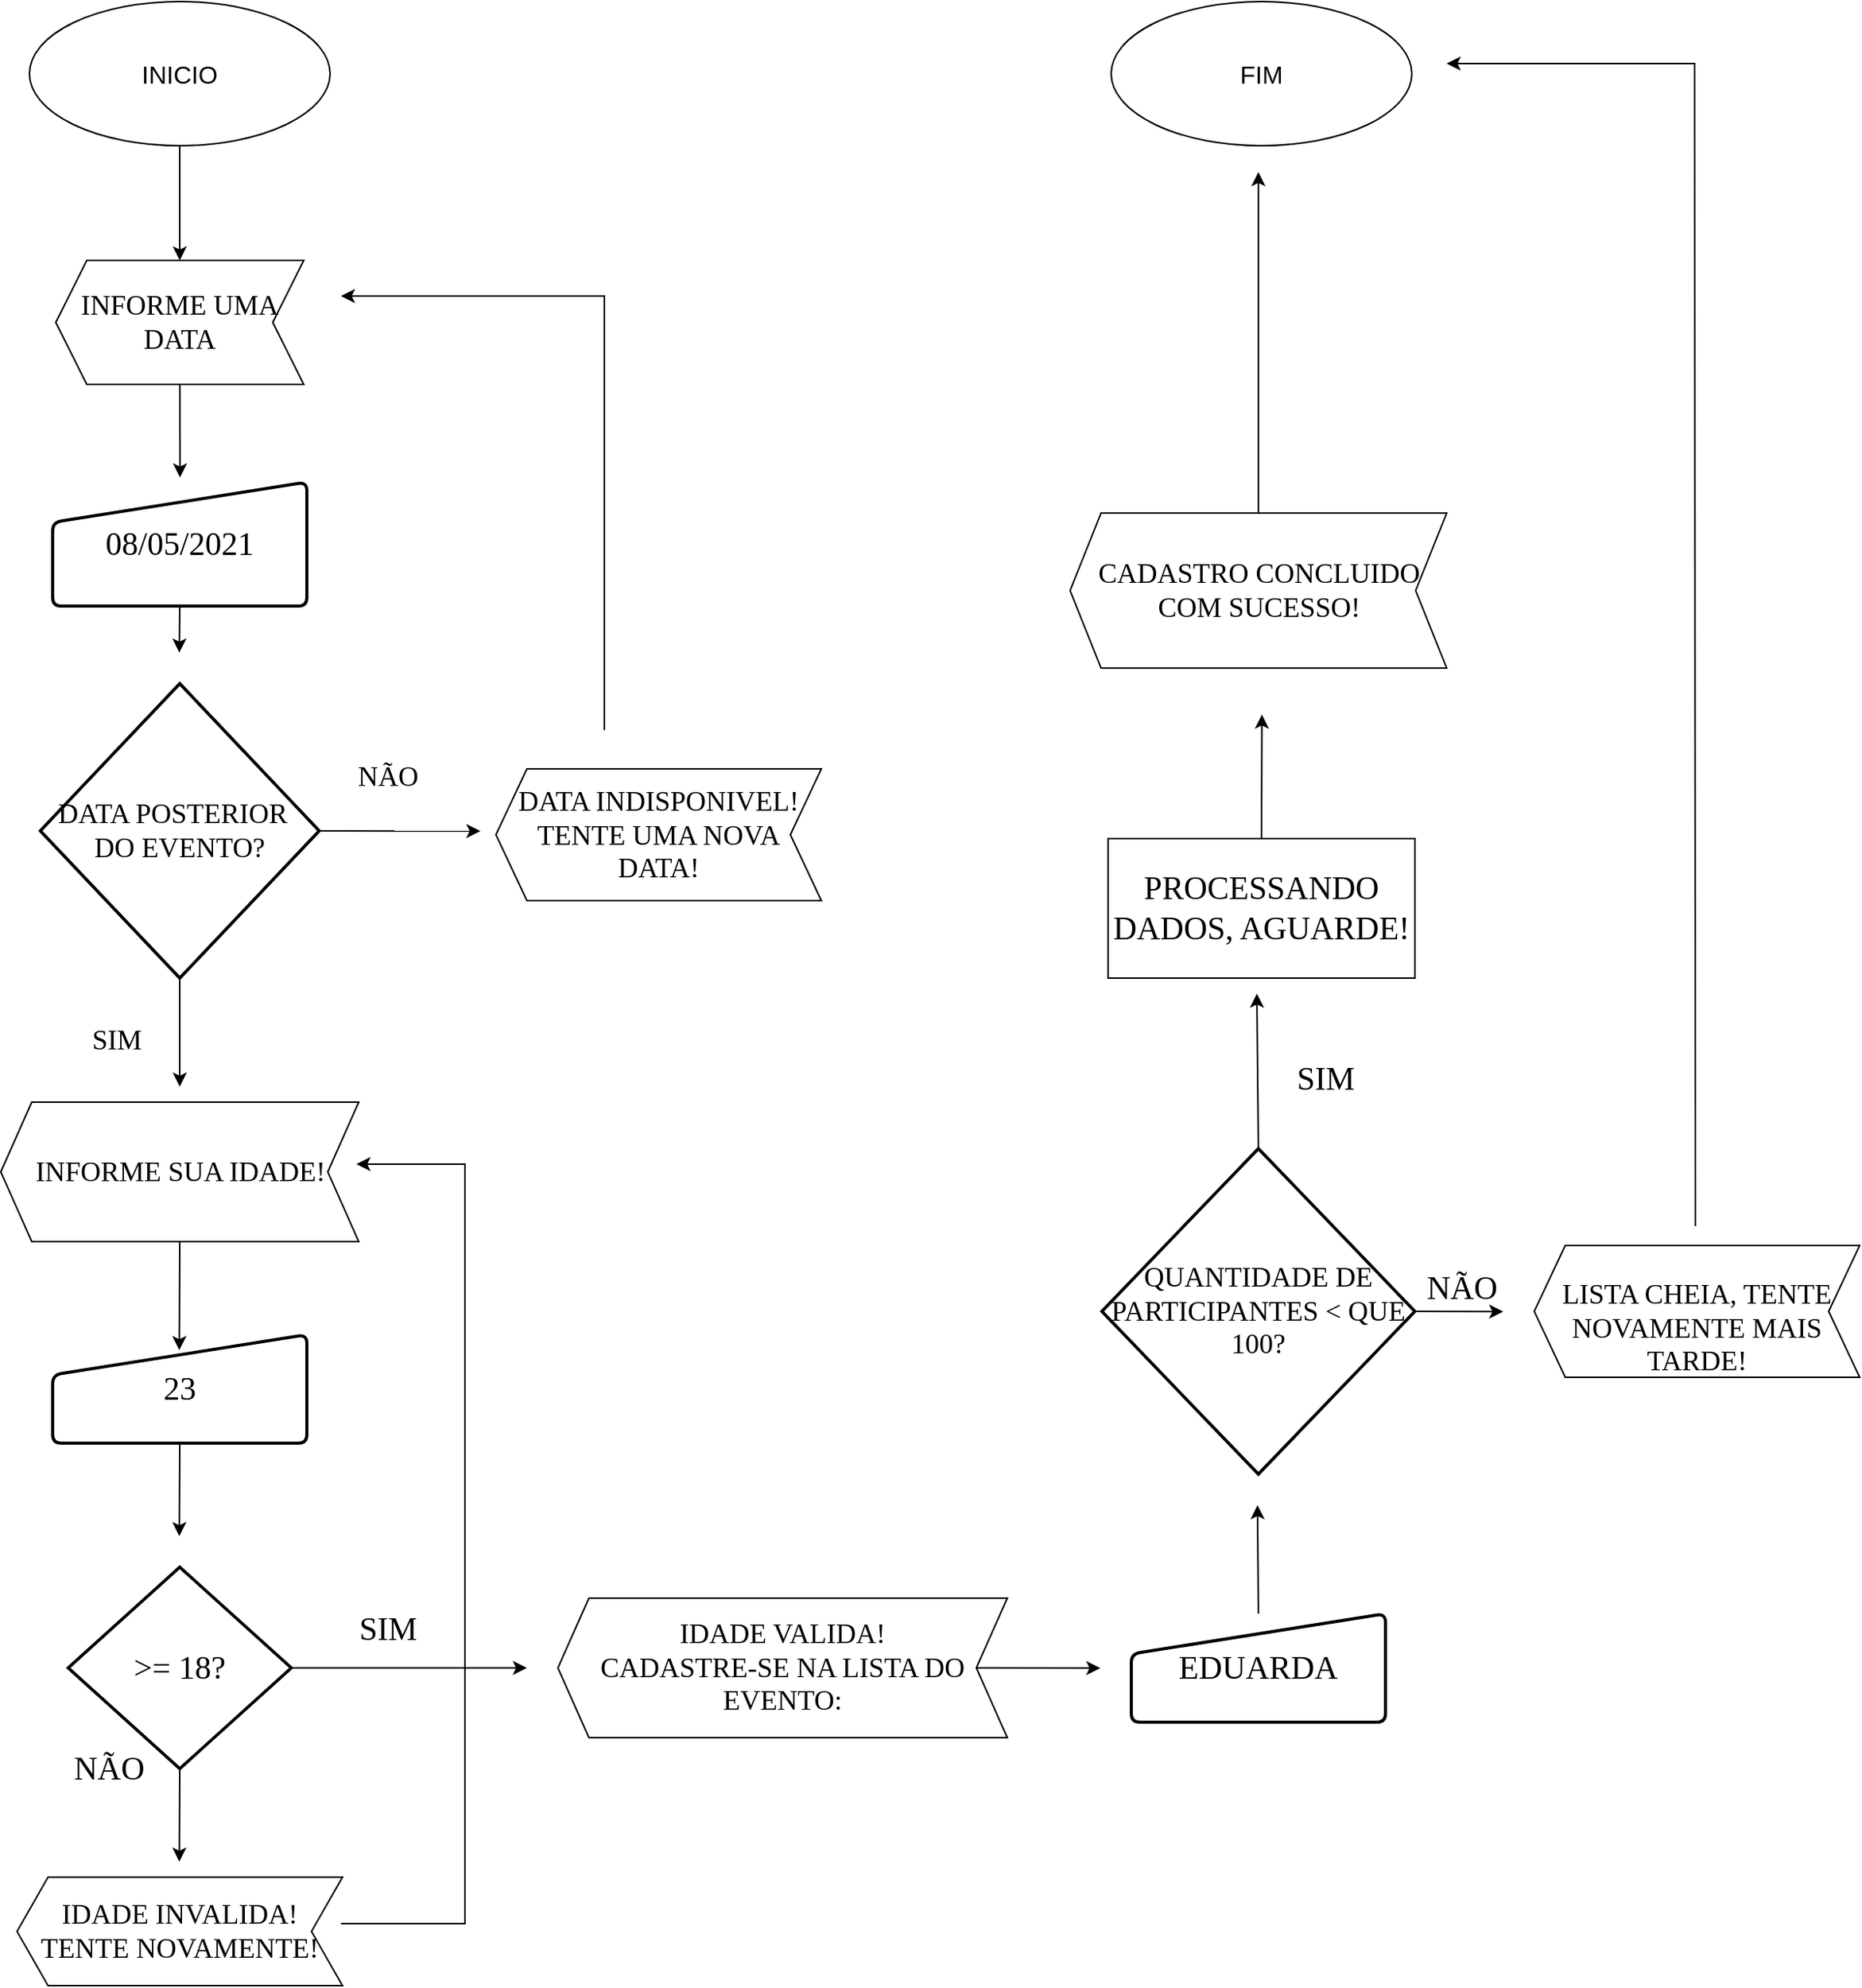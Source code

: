 <mxfile version="16.2.1" type="github">
  <diagram id="C5RBs43oDa-KdzZeNtuy" name="Page-1">
    <mxGraphModel dx="868" dy="1619" grid="1" gridSize="10" guides="1" tooltips="1" connect="1" arrows="1" fold="1" page="1" pageScale="1" pageWidth="827" pageHeight="1169" math="0" shadow="0">
      <root>
        <mxCell id="WIyWlLk6GJQsqaUBKTNV-0" />
        <mxCell id="WIyWlLk6GJQsqaUBKTNV-1" parent="WIyWlLk6GJQsqaUBKTNV-0" />
        <mxCell id="Xpy7azgNWkUGN70adYCI-53" style="edgeStyle=none;rounded=0;orthogonalLoop=1;jettySize=auto;html=1;exitX=0.5;exitY=1;exitDx=0;exitDy=0;entryX=0.5;entryY=1;entryDx=0;entryDy=0;fontFamily=Times New Roman;fontSize=21;" parent="WIyWlLk6GJQsqaUBKTNV-1" source="Xpy7azgNWkUGN70adYCI-1" target="Xpy7azgNWkUGN70adYCI-5" edge="1">
          <mxGeometry relative="1" as="geometry" />
        </mxCell>
        <mxCell id="Xpy7azgNWkUGN70adYCI-1" value="&lt;font style=&quot;vertical-align: inherit&quot;&gt;&lt;font style=&quot;vertical-align: inherit&quot;&gt;&lt;font size=&quot;3&quot;&gt;INICIO&lt;/font&gt;&lt;br&gt;&lt;/font&gt;&lt;/font&gt;" style="ellipse;whiteSpace=wrap;html=1;" parent="WIyWlLk6GJQsqaUBKTNV-1" vertex="1">
          <mxGeometry x="29" y="-1150" width="194" height="93" as="geometry" />
        </mxCell>
        <mxCell id="Xpy7azgNWkUGN70adYCI-9" style="edgeStyle=none;rounded=0;orthogonalLoop=1;jettySize=auto;html=1;exitX=0.5;exitY=1;exitDx=0;exitDy=0;fontFamily=Times New Roman;fontSize=18;" parent="WIyWlLk6GJQsqaUBKTNV-1" source="Xpy7azgNWkUGN70adYCI-5" edge="1">
          <mxGeometry relative="1" as="geometry">
            <mxPoint x="126.176" y="-843" as="targetPoint" />
          </mxGeometry>
        </mxCell>
        <mxCell id="Xpy7azgNWkUGN70adYCI-5" value="&lt;font style=&quot;vertical-align: inherit&quot;&gt;&lt;font style=&quot;vertical-align: inherit&quot;&gt;INFORME UMA DATA&lt;/font&gt;&lt;/font&gt;" style="shape=step;perimeter=stepPerimeter;whiteSpace=wrap;html=1;fixedSize=1;fontFamily=Times New Roman;fontSize=18;gradientColor=#ffffff;direction=west;" parent="WIyWlLk6GJQsqaUBKTNV-1" vertex="1">
          <mxGeometry x="46" y="-983" width="160" height="80" as="geometry" />
        </mxCell>
        <mxCell id="Xpy7azgNWkUGN70adYCI-15" style="edgeStyle=none;rounded=0;orthogonalLoop=1;jettySize=auto;html=1;exitX=0.5;exitY=1;exitDx=0;exitDy=0;fontFamily=Times New Roman;fontSize=18;" parent="WIyWlLk6GJQsqaUBKTNV-1" source="Xpy7azgNWkUGN70adYCI-14" edge="1">
          <mxGeometry relative="1" as="geometry">
            <mxPoint x="125.714" y="-730" as="targetPoint" />
          </mxGeometry>
        </mxCell>
        <mxCell id="Xpy7azgNWkUGN70adYCI-14" value="&lt;font style=&quot;font-size: 21px&quot;&gt;08/05/2021&lt;/font&gt;" style="html=1;strokeWidth=2;shape=manualInput;whiteSpace=wrap;rounded=1;size=26;arcSize=11;fontFamily=Times New Roman;fontSize=18;gradientColor=#ffffff;" parent="WIyWlLk6GJQsqaUBKTNV-1" vertex="1">
          <mxGeometry x="44" y="-840" width="164" height="80" as="geometry" />
        </mxCell>
        <mxCell id="Xpy7azgNWkUGN70adYCI-17" style="edgeStyle=none;rounded=0;orthogonalLoop=1;jettySize=auto;html=1;exitX=1;exitY=0.5;exitDx=0;exitDy=0;exitPerimeter=0;fontFamily=Times New Roman;fontSize=18;" parent="WIyWlLk6GJQsqaUBKTNV-1" source="Xpy7azgNWkUGN70adYCI-16" edge="1">
          <mxGeometry relative="1" as="geometry">
            <mxPoint x="320" y="-614.857" as="targetPoint" />
          </mxGeometry>
        </mxCell>
        <mxCell id="Xpy7azgNWkUGN70adYCI-22" style="edgeStyle=none;rounded=0;orthogonalLoop=1;jettySize=auto;html=1;exitX=0.5;exitY=1;exitDx=0;exitDy=0;exitPerimeter=0;fontFamily=Times New Roman;fontSize=18;" parent="WIyWlLk6GJQsqaUBKTNV-1" source="Xpy7azgNWkUGN70adYCI-16" edge="1">
          <mxGeometry relative="1" as="geometry">
            <mxPoint x="126" y="-450" as="targetPoint" />
          </mxGeometry>
        </mxCell>
        <mxCell id="Xpy7azgNWkUGN70adYCI-16" value="DATA POSTERIOR&amp;nbsp;&amp;nbsp;&lt;br&gt;DO EVENTO?" style="strokeWidth=2;html=1;shape=mxgraph.flowchart.decision;whiteSpace=wrap;fontFamily=Times New Roman;fontSize=18;gradientColor=#ffffff;" parent="WIyWlLk6GJQsqaUBKTNV-1" vertex="1">
          <mxGeometry x="36" y="-710" width="180" height="190" as="geometry" />
        </mxCell>
        <mxCell id="Xpy7azgNWkUGN70adYCI-18" value="NÃO" style="text;html=1;align=center;verticalAlign=middle;resizable=0;points=[];autosize=1;strokeColor=none;fillColor=none;fontSize=18;fontFamily=Times New Roman;" parent="WIyWlLk6GJQsqaUBKTNV-1" vertex="1">
          <mxGeometry x="235" y="-665" width="50" height="30" as="geometry" />
        </mxCell>
        <mxCell id="Xpy7azgNWkUGN70adYCI-19" value="DATA INDISPONIVEL!&lt;br&gt;TENTE UMA NOVA DATA!" style="shape=step;perimeter=stepPerimeter;whiteSpace=wrap;html=1;fixedSize=1;fontFamily=Times New Roman;fontSize=18;gradientColor=#ffffff;gradientDirection=south;direction=west;" parent="WIyWlLk6GJQsqaUBKTNV-1" vertex="1">
          <mxGeometry x="330" y="-655" width="210" height="85" as="geometry" />
        </mxCell>
        <mxCell id="Xpy7azgNWkUGN70adYCI-21" value="" style="edgeStyle=elbowEdgeStyle;elbow=horizontal;endArrow=classic;html=1;rounded=0;fontFamily=Times New Roman;fontSize=18;" parent="WIyWlLk6GJQsqaUBKTNV-1" edge="1">
          <mxGeometry width="50" height="50" relative="1" as="geometry">
            <mxPoint x="400" y="-680" as="sourcePoint" />
            <mxPoint x="230" y="-960" as="targetPoint" />
            <Array as="points">
              <mxPoint x="400" y="-760" />
            </Array>
          </mxGeometry>
        </mxCell>
        <mxCell id="Xpy7azgNWkUGN70adYCI-23" value="SIM" style="text;html=1;align=center;verticalAlign=middle;resizable=0;points=[];autosize=1;strokeColor=none;fillColor=none;fontSize=18;fontFamily=Times New Roman;" parent="WIyWlLk6GJQsqaUBKTNV-1" vertex="1">
          <mxGeometry x="60" y="-495" width="50" height="30" as="geometry" />
        </mxCell>
        <mxCell id="Xpy7azgNWkUGN70adYCI-25" style="edgeStyle=none;rounded=0;orthogonalLoop=1;jettySize=auto;html=1;exitX=0.5;exitY=0;exitDx=0;exitDy=0;fontFamily=Times New Roman;fontSize=18;" parent="WIyWlLk6GJQsqaUBKTNV-1" source="Xpy7azgNWkUGN70adYCI-24" edge="1">
          <mxGeometry relative="1" as="geometry">
            <mxPoint x="125.714" y="-280" as="targetPoint" />
          </mxGeometry>
        </mxCell>
        <mxCell id="Xpy7azgNWkUGN70adYCI-24" value="INFORME SUA IDADE!" style="shape=step;perimeter=stepPerimeter;whiteSpace=wrap;html=1;fixedSize=1;fontFamily=Times New Roman;fontSize=18;gradientColor=#ffffff;gradientDirection=south;direction=west;" parent="WIyWlLk6GJQsqaUBKTNV-1" vertex="1">
          <mxGeometry x="10.5" y="-440" width="231" height="90" as="geometry" />
        </mxCell>
        <mxCell id="Xpy7azgNWkUGN70adYCI-27" style="edgeStyle=none;rounded=0;orthogonalLoop=1;jettySize=auto;html=1;exitX=0.5;exitY=1;exitDx=0;exitDy=0;fontFamily=Times New Roman;fontSize=21;" parent="WIyWlLk6GJQsqaUBKTNV-1" source="Xpy7azgNWkUGN70adYCI-26" edge="1">
          <mxGeometry relative="1" as="geometry">
            <mxPoint x="125.714" y="-160" as="targetPoint" />
          </mxGeometry>
        </mxCell>
        <mxCell id="Xpy7azgNWkUGN70adYCI-26" value="&lt;font style=&quot;font-size: 21px&quot;&gt;23&lt;/font&gt;" style="html=1;strokeWidth=2;shape=manualInput;whiteSpace=wrap;rounded=1;size=26;arcSize=11;fontFamily=Times New Roman;fontSize=18;gradientColor=#ffffff;" parent="WIyWlLk6GJQsqaUBKTNV-1" vertex="1">
          <mxGeometry x="44" y="-290" width="164" height="70" as="geometry" />
        </mxCell>
        <mxCell id="Xpy7azgNWkUGN70adYCI-30" style="edgeStyle=none;rounded=0;orthogonalLoop=1;jettySize=auto;html=1;exitX=1;exitY=0.5;exitDx=0;exitDy=0;exitPerimeter=0;fontFamily=Times New Roman;fontSize=21;" parent="WIyWlLk6GJQsqaUBKTNV-1" source="Xpy7azgNWkUGN70adYCI-28" edge="1">
          <mxGeometry relative="1" as="geometry">
            <mxPoint x="350" y="-75" as="targetPoint" />
          </mxGeometry>
        </mxCell>
        <mxCell id="Xpy7azgNWkUGN70adYCI-36" style="edgeStyle=none;rounded=0;orthogonalLoop=1;jettySize=auto;html=1;exitX=0.5;exitY=1;exitDx=0;exitDy=0;exitPerimeter=0;fontFamily=Times New Roman;fontSize=21;" parent="WIyWlLk6GJQsqaUBKTNV-1" source="Xpy7azgNWkUGN70adYCI-28" edge="1">
          <mxGeometry relative="1" as="geometry">
            <mxPoint x="125.714" y="50" as="targetPoint" />
          </mxGeometry>
        </mxCell>
        <mxCell id="Xpy7azgNWkUGN70adYCI-28" value="&amp;gt;= 18?" style="strokeWidth=2;html=1;shape=mxgraph.flowchart.decision;whiteSpace=wrap;fontFamily=Times New Roman;fontSize=21;gradientColor=#ffffff;gradientDirection=south;" parent="WIyWlLk6GJQsqaUBKTNV-1" vertex="1">
          <mxGeometry x="54" y="-140" width="144" height="130" as="geometry" />
        </mxCell>
        <mxCell id="Xpy7azgNWkUGN70adYCI-31" value="NÃO" style="text;html=1;align=center;verticalAlign=middle;resizable=0;points=[];autosize=1;strokeColor=none;fillColor=none;fontSize=21;fontFamily=Times New Roman;" parent="WIyWlLk6GJQsqaUBKTNV-1" vertex="1">
          <mxGeometry x="50" y="-25" width="60" height="30" as="geometry" />
        </mxCell>
        <mxCell id="Xpy7azgNWkUGN70adYCI-32" value="IDADE INVALIDA!&lt;br&gt;TENTE NOVAMENTE!" style="shape=step;perimeter=stepPerimeter;whiteSpace=wrap;html=1;fixedSize=1;fontFamily=Times New Roman;fontSize=18;gradientColor=#ffffff;gradientDirection=south;direction=west;" parent="WIyWlLk6GJQsqaUBKTNV-1" vertex="1">
          <mxGeometry x="21" y="60" width="210" height="70" as="geometry" />
        </mxCell>
        <mxCell id="Xpy7azgNWkUGN70adYCI-34" value="" style="edgeStyle=elbowEdgeStyle;elbow=horizontal;endArrow=classic;html=1;rounded=0;fontFamily=Times New Roman;fontSize=18;" parent="WIyWlLk6GJQsqaUBKTNV-1" edge="1">
          <mxGeometry width="50" height="50" relative="1" as="geometry">
            <mxPoint x="230" y="90" as="sourcePoint" />
            <mxPoint x="240" y="-400" as="targetPoint" />
            <Array as="points">
              <mxPoint x="310" y="-200" />
            </Array>
          </mxGeometry>
        </mxCell>
        <mxCell id="Xpy7azgNWkUGN70adYCI-35" value="SIM" style="text;html=1;align=center;verticalAlign=middle;resizable=0;points=[];autosize=1;strokeColor=none;fillColor=none;fontSize=21;fontFamily=Times New Roman;" parent="WIyWlLk6GJQsqaUBKTNV-1" vertex="1">
          <mxGeometry x="235" y="-115" width="50" height="30" as="geometry" />
        </mxCell>
        <mxCell id="Xpy7azgNWkUGN70adYCI-38" style="edgeStyle=none;rounded=0;orthogonalLoop=1;jettySize=auto;html=1;exitX=0;exitY=0.5;exitDx=0;exitDy=0;fontFamily=Times New Roman;fontSize=21;" parent="WIyWlLk6GJQsqaUBKTNV-1" source="Xpy7azgNWkUGN70adYCI-37" edge="1">
          <mxGeometry relative="1" as="geometry">
            <mxPoint x="720.0" y="-74.857" as="targetPoint" />
          </mxGeometry>
        </mxCell>
        <mxCell id="Xpy7azgNWkUGN70adYCI-37" value="IDADE VALIDA!&lt;br&gt;CADASTRE-SE NA LISTA DO EVENTO:" style="shape=step;perimeter=stepPerimeter;whiteSpace=wrap;html=1;fixedSize=1;fontFamily=Times New Roman;fontSize=18;gradientColor=#ffffff;gradientDirection=south;direction=west;" parent="WIyWlLk6GJQsqaUBKTNV-1" vertex="1">
          <mxGeometry x="370" y="-120" width="290" height="90" as="geometry" />
        </mxCell>
        <mxCell id="Xpy7azgNWkUGN70adYCI-40" style="edgeStyle=none;rounded=0;orthogonalLoop=1;jettySize=auto;html=1;exitX=0.5;exitY=0;exitDx=0;exitDy=0;fontFamily=Times New Roman;fontSize=21;" parent="WIyWlLk6GJQsqaUBKTNV-1" source="Xpy7azgNWkUGN70adYCI-39" edge="1">
          <mxGeometry relative="1" as="geometry">
            <mxPoint x="821.429" y="-180" as="targetPoint" />
          </mxGeometry>
        </mxCell>
        <mxCell id="Xpy7azgNWkUGN70adYCI-39" value="&lt;span style=&quot;font-size: 21px&quot;&gt;EDUARDA&lt;/span&gt;" style="html=1;strokeWidth=2;shape=manualInput;whiteSpace=wrap;rounded=1;size=26;arcSize=11;fontFamily=Times New Roman;fontSize=18;gradientColor=#ffffff;" parent="WIyWlLk6GJQsqaUBKTNV-1" vertex="1">
          <mxGeometry x="740" y="-110" width="164" height="70" as="geometry" />
        </mxCell>
        <mxCell id="Xpy7azgNWkUGN70adYCI-43" style="edgeStyle=none;rounded=0;orthogonalLoop=1;jettySize=auto;html=1;exitX=0.5;exitY=0;exitDx=0;exitDy=0;exitPerimeter=0;fontFamily=Times New Roman;fontSize=21;" parent="WIyWlLk6GJQsqaUBKTNV-1" source="Xpy7azgNWkUGN70adYCI-42" edge="1">
          <mxGeometry relative="1" as="geometry">
            <mxPoint x="821" y="-510" as="targetPoint" />
          </mxGeometry>
        </mxCell>
        <mxCell id="Xpy7azgNWkUGN70adYCI-44" style="edgeStyle=none;rounded=0;orthogonalLoop=1;jettySize=auto;html=1;exitX=1;exitY=0.5;exitDx=0;exitDy=0;exitPerimeter=0;fontFamily=Times New Roman;fontSize=21;" parent="WIyWlLk6GJQsqaUBKTNV-1" source="Xpy7azgNWkUGN70adYCI-42" edge="1">
          <mxGeometry relative="1" as="geometry">
            <mxPoint x="980" y="-304.857" as="targetPoint" />
          </mxGeometry>
        </mxCell>
        <mxCell id="Xpy7azgNWkUGN70adYCI-42" value="QUANTIDADE DE PARTICIPANTES &amp;lt; QUE 100?" style="strokeWidth=2;html=1;shape=mxgraph.flowchart.decision;whiteSpace=wrap;fontFamily=Times New Roman;fontSize=18;gradientColor=#ffffff;" parent="WIyWlLk6GJQsqaUBKTNV-1" vertex="1">
          <mxGeometry x="721" y="-410" width="202" height="210" as="geometry" />
        </mxCell>
        <mxCell id="Xpy7azgNWkUGN70adYCI-45" value="NÃO" style="text;html=1;align=center;verticalAlign=middle;resizable=0;points=[];autosize=1;strokeColor=none;fillColor=none;fontSize=21;fontFamily=Times New Roman;" parent="WIyWlLk6GJQsqaUBKTNV-1" vertex="1">
          <mxGeometry x="923" y="-335" width="60" height="30" as="geometry" />
        </mxCell>
        <mxCell id="Xpy7azgNWkUGN70adYCI-46" value="&lt;br&gt;LISTA CHEIA, TENTE NOVAMENTE MAIS TARDE!" style="shape=step;perimeter=stepPerimeter;whiteSpace=wrap;html=1;fixedSize=1;fontFamily=Times New Roman;fontSize=18;gradientColor=#ffffff;gradientDirection=south;direction=west;" parent="WIyWlLk6GJQsqaUBKTNV-1" vertex="1">
          <mxGeometry x="1000" y="-347.5" width="210" height="85" as="geometry" />
        </mxCell>
        <mxCell id="Xpy7azgNWkUGN70adYCI-47" value="SIM" style="text;html=1;align=center;verticalAlign=middle;resizable=0;points=[];autosize=1;strokeColor=none;fillColor=none;fontSize=21;fontFamily=Times New Roman;" parent="WIyWlLk6GJQsqaUBKTNV-1" vertex="1">
          <mxGeometry x="840" y="-470" width="50" height="30" as="geometry" />
        </mxCell>
        <mxCell id="Xpy7azgNWkUGN70adYCI-49" style="edgeStyle=none;rounded=0;orthogonalLoop=1;jettySize=auto;html=1;exitX=0.5;exitY=0;exitDx=0;exitDy=0;fontFamily=Times New Roman;fontSize=21;" parent="WIyWlLk6GJQsqaUBKTNV-1" source="Xpy7azgNWkUGN70adYCI-48" edge="1">
          <mxGeometry relative="1" as="geometry">
            <mxPoint x="824.286" y="-690" as="targetPoint" />
          </mxGeometry>
        </mxCell>
        <mxCell id="Xpy7azgNWkUGN70adYCI-48" value="PROCESSANDO DADOS, AGUARDE!" style="rounded=0;whiteSpace=wrap;html=1;fontFamily=Times New Roman;fontSize=21;gradientColor=#ffffff;gradientDirection=south;" parent="WIyWlLk6GJQsqaUBKTNV-1" vertex="1">
          <mxGeometry x="725" y="-610" width="198" height="90" as="geometry" />
        </mxCell>
        <mxCell id="Xpy7azgNWkUGN70adYCI-60" style="edgeStyle=none;rounded=0;orthogonalLoop=1;jettySize=auto;html=1;exitX=0.5;exitY=1;exitDx=0;exitDy=0;fontFamily=Times New Roman;fontSize=21;" parent="WIyWlLk6GJQsqaUBKTNV-1" source="Xpy7azgNWkUGN70adYCI-50" edge="1">
          <mxGeometry relative="1" as="geometry">
            <mxPoint x="822" y="-1040" as="targetPoint" />
          </mxGeometry>
        </mxCell>
        <mxCell id="Xpy7azgNWkUGN70adYCI-50" value="CADASTRO CONCLUIDO COM SUCESSO!" style="shape=step;perimeter=stepPerimeter;whiteSpace=wrap;html=1;fixedSize=1;fontFamily=Times New Roman;fontSize=18;gradientColor=#ffffff;gradientDirection=south;direction=west;" parent="WIyWlLk6GJQsqaUBKTNV-1" vertex="1">
          <mxGeometry x="700.5" y="-820" width="243" height="100" as="geometry" />
        </mxCell>
        <mxCell id="Xpy7azgNWkUGN70adYCI-54" value="&lt;font style=&quot;vertical-align: inherit&quot;&gt;&lt;font style=&quot;vertical-align: inherit&quot;&gt;&lt;font size=&quot;3&quot;&gt;FIM&lt;/font&gt;&lt;br&gt;&lt;/font&gt;&lt;/font&gt;" style="ellipse;whiteSpace=wrap;html=1;" parent="WIyWlLk6GJQsqaUBKTNV-1" vertex="1">
          <mxGeometry x="727" y="-1150" width="194" height="93" as="geometry" />
        </mxCell>
        <mxCell id="Xpy7azgNWkUGN70adYCI-56" value="" style="edgeStyle=elbowEdgeStyle;elbow=horizontal;endArrow=classic;html=1;rounded=0;fontFamily=Times New Roman;fontSize=18;" parent="WIyWlLk6GJQsqaUBKTNV-1" edge="1">
          <mxGeometry width="50" height="50" relative="1" as="geometry">
            <mxPoint x="1104" y="-360" as="sourcePoint" />
            <mxPoint x="943.5" y="-1110" as="targetPoint" />
            <Array as="points">
              <mxPoint x="1103.5" y="-1270" />
            </Array>
          </mxGeometry>
        </mxCell>
      </root>
    </mxGraphModel>
  </diagram>
</mxfile>
